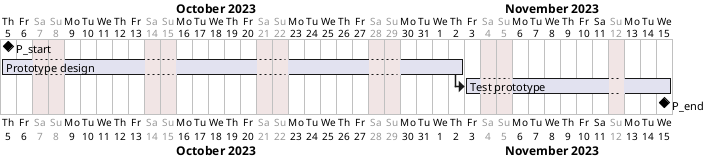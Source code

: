 @startgantt
Project starts the 5th of october 2023
saturday are closed
sunday are closed
2023/11/11 is opened
[P_start] happens 2023-10-05
[Prototype design] lasts 21 days
[Test prototype] starts at [Prototype design]'s end and lasts 2 weeks
[P_end]   happens 2023-11-15
@endgantt
